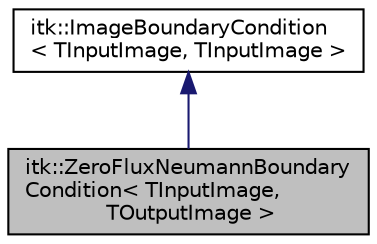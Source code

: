 digraph "itk::ZeroFluxNeumannBoundaryCondition&lt; TInputImage, TOutputImage &gt;"
{
 // LATEX_PDF_SIZE
  edge [fontname="Helvetica",fontsize="10",labelfontname="Helvetica",labelfontsize="10"];
  node [fontname="Helvetica",fontsize="10",shape=record];
  Node1 [label="itk::ZeroFluxNeumannBoundary\lCondition\< TInputImage,\l TOutputImage \>",height=0.2,width=0.4,color="black", fillcolor="grey75", style="filled", fontcolor="black",tooltip="A function object that determines a neighborhood of values at an image boundary according to a Neuman..."];
  Node2 -> Node1 [dir="back",color="midnightblue",fontsize="10",style="solid",fontname="Helvetica"];
  Node2 [label="itk::ImageBoundaryCondition\l\< TInputImage, TInputImage \>",height=0.2,width=0.4,color="black", fillcolor="white", style="filled",URL="$classitk_1_1ImageBoundaryCondition.html",tooltip=" "];
}
